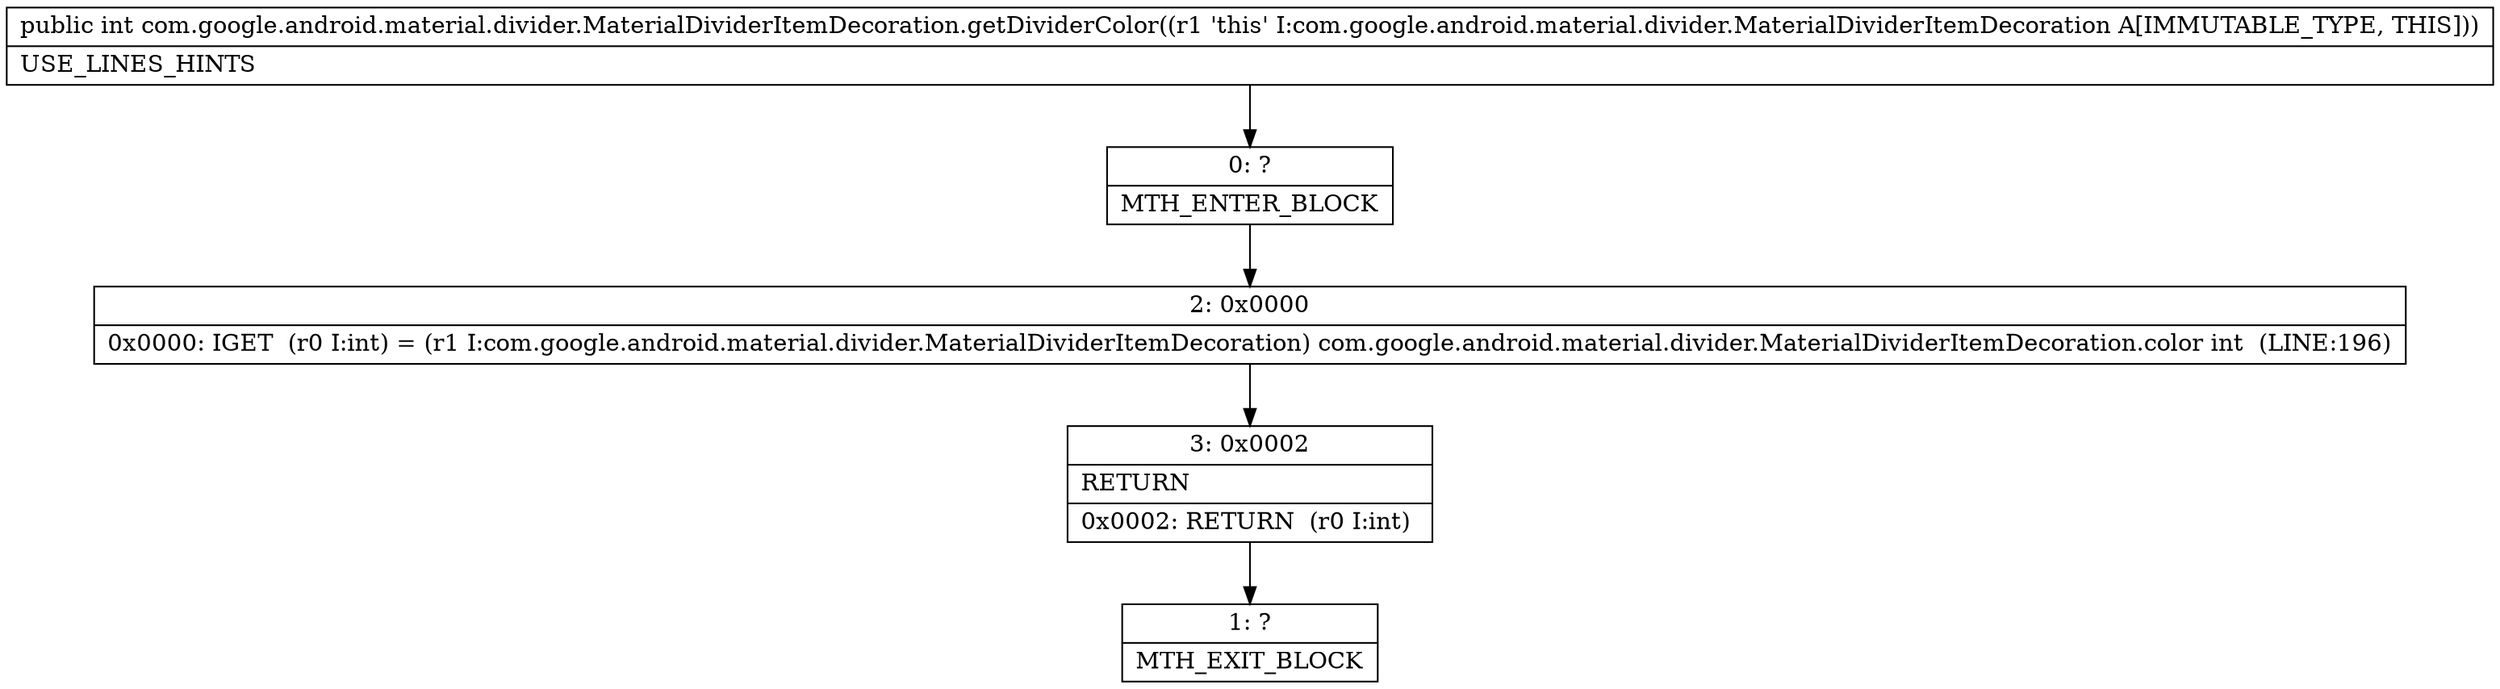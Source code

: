 digraph "CFG forcom.google.android.material.divider.MaterialDividerItemDecoration.getDividerColor()I" {
Node_0 [shape=record,label="{0\:\ ?|MTH_ENTER_BLOCK\l}"];
Node_2 [shape=record,label="{2\:\ 0x0000|0x0000: IGET  (r0 I:int) = (r1 I:com.google.android.material.divider.MaterialDividerItemDecoration) com.google.android.material.divider.MaterialDividerItemDecoration.color int  (LINE:196)\l}"];
Node_3 [shape=record,label="{3\:\ 0x0002|RETURN\l|0x0002: RETURN  (r0 I:int) \l}"];
Node_1 [shape=record,label="{1\:\ ?|MTH_EXIT_BLOCK\l}"];
MethodNode[shape=record,label="{public int com.google.android.material.divider.MaterialDividerItemDecoration.getDividerColor((r1 'this' I:com.google.android.material.divider.MaterialDividerItemDecoration A[IMMUTABLE_TYPE, THIS]))  | USE_LINES_HINTS\l}"];
MethodNode -> Node_0;Node_0 -> Node_2;
Node_2 -> Node_3;
Node_3 -> Node_1;
}

